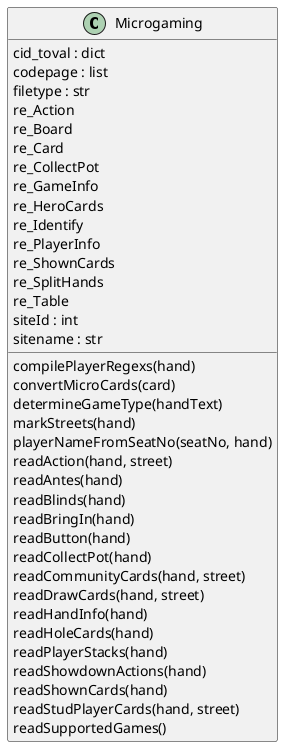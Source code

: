 @startuml classes
set namespaceSeparator none
class "Microgaming" as MicrogamingToFpdb.Microgaming {
  cid_toval : dict
  codepage : list
  filetype : str
  re_Action
  re_Board
  re_Card
  re_CollectPot
  re_GameInfo
  re_HeroCards
  re_Identify
  re_PlayerInfo
  re_ShownCards
  re_SplitHands
  re_Table
  siteId : int
  sitename : str
  compilePlayerRegexs(hand)
  convertMicroCards(card)
  determineGameType(handText)
  markStreets(hand)
  playerNameFromSeatNo(seatNo, hand)
  readAction(hand, street)
  readAntes(hand)
  readBlinds(hand)
  readBringIn(hand)
  readButton(hand)
  readCollectPot(hand)
  readCommunityCards(hand, street)
  readDrawCards(hand, street)
  readHandInfo(hand)
  readHoleCards(hand)
  readPlayerStacks(hand)
  readShowdownActions(hand)
  readShownCards(hand)
  readStudPlayerCards(hand, street)
  readSupportedGames()
}
@enduml
